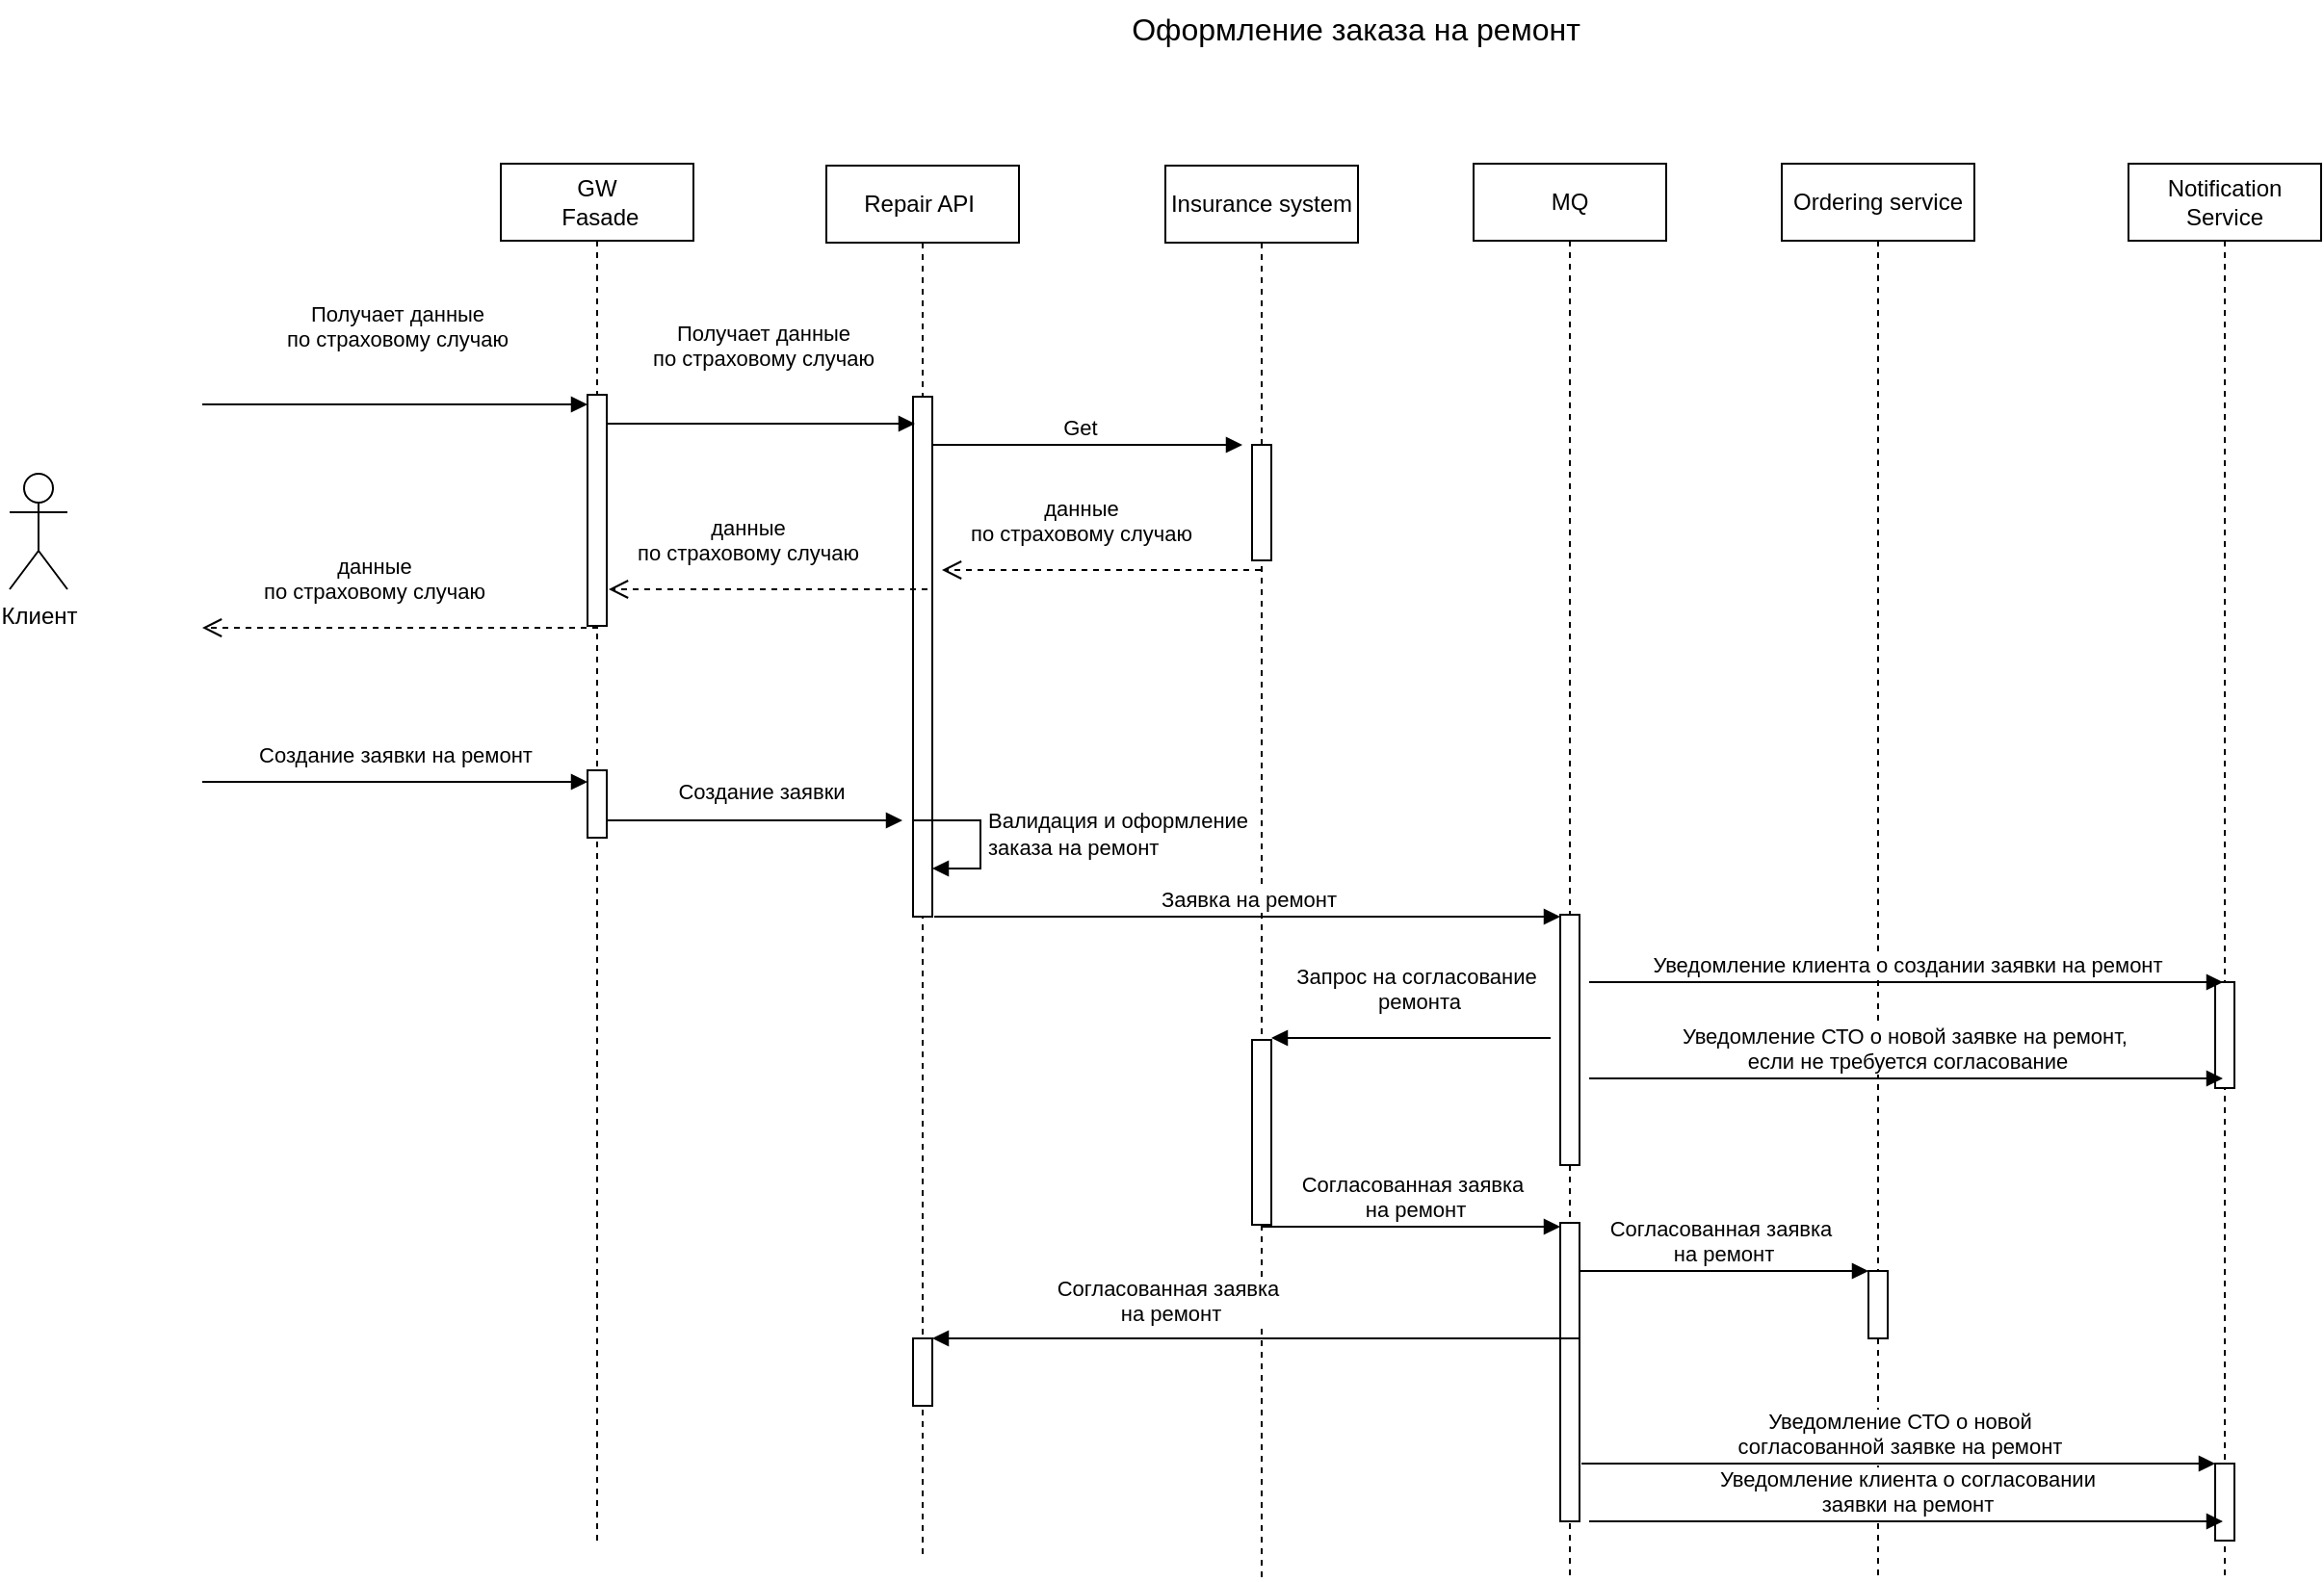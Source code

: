 <mxfile version="22.1.0" type="device">
  <diagram name="Страница 1" id="X1VuIBabu0pYYO-fKi_C">
    <mxGraphModel dx="1562" dy="782" grid="1" gridSize="10" guides="1" tooltips="1" connect="1" arrows="1" fold="1" page="1" pageScale="1" pageWidth="1169" pageHeight="827" math="0" shadow="0">
      <root>
        <mxCell id="0" />
        <mxCell id="1" parent="0" />
        <mxCell id="5kMvGPbXQQpG_FBIuWni-1" value="Insurance system" style="shape=umlLifeline;perimeter=lifelinePerimeter;whiteSpace=wrap;html=1;container=1;dropTarget=0;collapsible=0;recursiveResize=0;outlineConnect=0;portConstraint=eastwest;newEdgeStyle={&quot;edgeStyle&quot;:&quot;elbowEdgeStyle&quot;,&quot;elbow&quot;:&quot;vertical&quot;,&quot;curved&quot;:0,&quot;rounded&quot;:0};labelBackgroundColor=default;" parent="1" vertex="1">
          <mxGeometry x="620" y="86" width="100" height="734" as="geometry" />
        </mxCell>
        <mxCell id="LrFNyvx7Tn5cQzwZqslB-1" value="" style="html=1;points=[[0,0,0,0,5],[0,1,0,0,-5],[1,0,0,0,5],[1,1,0,0,-5]];perimeter=orthogonalPerimeter;outlineConnect=0;targetShapes=umlLifeline;portConstraint=eastwest;newEdgeStyle={&quot;curved&quot;:0,&quot;rounded&quot;:0};" parent="5kMvGPbXQQpG_FBIuWni-1" vertex="1">
          <mxGeometry x="45" y="145" width="10" height="60" as="geometry" />
        </mxCell>
        <mxCell id="USp_0REjnOt93tZvNbZ5-1" value="" style="html=1;points=[[0,0,0,0,5],[0,1,0,0,-5],[1,0,0,0,5],[1,1,0,0,-5]];perimeter=orthogonalPerimeter;outlineConnect=0;targetShapes=umlLifeline;portConstraint=eastwest;newEdgeStyle={&quot;curved&quot;:0,&quot;rounded&quot;:0};" vertex="1" parent="5kMvGPbXQQpG_FBIuWni-1">
          <mxGeometry x="45" y="454" width="10" height="96" as="geometry" />
        </mxCell>
        <mxCell id="5kMvGPbXQQpG_FBIuWni-3" value="MQ" style="shape=umlLifeline;perimeter=lifelinePerimeter;whiteSpace=wrap;html=1;container=1;dropTarget=0;collapsible=0;recursiveResize=0;outlineConnect=0;portConstraint=eastwest;newEdgeStyle={&quot;edgeStyle&quot;:&quot;elbowEdgeStyle&quot;,&quot;elbow&quot;:&quot;vertical&quot;,&quot;curved&quot;:0,&quot;rounded&quot;:0};" parent="1" vertex="1">
          <mxGeometry x="780" y="85" width="100" height="735" as="geometry" />
        </mxCell>
        <mxCell id="LrFNyvx7Tn5cQzwZqslB-6" value="" style="html=1;points=[[0,0,0,0,5],[0,1,0,0,-5],[1,0,0,0,5],[1,1,0,0,-5]];perimeter=orthogonalPerimeter;outlineConnect=0;targetShapes=umlLifeline;portConstraint=eastwest;newEdgeStyle={&quot;curved&quot;:0,&quot;rounded&quot;:0};" parent="5kMvGPbXQQpG_FBIuWni-3" vertex="1">
          <mxGeometry x="45" y="390" width="10" height="130" as="geometry" />
        </mxCell>
        <mxCell id="5kMvGPbXQQpG_FBIuWni-4" value="Notification Service" style="shape=umlLifeline;perimeter=lifelinePerimeter;whiteSpace=wrap;html=1;container=1;dropTarget=0;collapsible=0;recursiveResize=0;outlineConnect=0;portConstraint=eastwest;newEdgeStyle={&quot;edgeStyle&quot;:&quot;elbowEdgeStyle&quot;,&quot;elbow&quot;:&quot;vertical&quot;,&quot;curved&quot;:0,&quot;rounded&quot;:0};" parent="1" vertex="1">
          <mxGeometry x="1120" y="85" width="100" height="735" as="geometry" />
        </mxCell>
        <mxCell id="_3-TRgmvLad44blOpgIH-11" value="" style="html=1;points=[[0,0,0,0,5],[0,1,0,0,-5],[1,0,0,0,5],[1,1,0,0,-5]];perimeter=orthogonalPerimeter;outlineConnect=0;targetShapes=umlLifeline;portConstraint=eastwest;newEdgeStyle={&quot;curved&quot;:0,&quot;rounded&quot;:0};" parent="5kMvGPbXQQpG_FBIuWni-4" vertex="1">
          <mxGeometry x="45" y="425" width="10" height="55" as="geometry" />
        </mxCell>
        <mxCell id="5kMvGPbXQQpG_FBIuWni-11" value="Ordering service" style="shape=umlLifeline;perimeter=lifelinePerimeter;whiteSpace=wrap;html=1;container=1;dropTarget=0;collapsible=0;recursiveResize=0;outlineConnect=0;portConstraint=eastwest;newEdgeStyle={&quot;edgeStyle&quot;:&quot;elbowEdgeStyle&quot;,&quot;elbow&quot;:&quot;vertical&quot;,&quot;curved&quot;:0,&quot;rounded&quot;:0};" parent="1" vertex="1">
          <mxGeometry x="940" y="85" width="100" height="735" as="geometry" />
        </mxCell>
        <mxCell id="LrFNyvx7Tn5cQzwZqslB-4" value="" style="html=1;points=[[0,0,0,0,5],[0,1,0,0,-5],[1,0,0,0,5],[1,1,0,0,-5]];perimeter=orthogonalPerimeter;outlineConnect=0;targetShapes=umlLifeline;portConstraint=eastwest;newEdgeStyle={&quot;curved&quot;:0,&quot;rounded&quot;:0};" parent="5kMvGPbXQQpG_FBIuWni-11" vertex="1">
          <mxGeometry x="45" y="575" width="10" height="35" as="geometry" />
        </mxCell>
        <mxCell id="LrFNyvx7Tn5cQzwZqslB-2" value="Клиент" style="shape=umlActor;verticalLabelPosition=bottom;verticalAlign=top;html=1;" parent="1" vertex="1">
          <mxGeometry x="20" y="246" width="30" height="60" as="geometry" />
        </mxCell>
        <mxCell id="LrFNyvx7Tn5cQzwZqslB-3" value="Get&amp;nbsp;" style="html=1;verticalAlign=bottom;endArrow=block;curved=0;rounded=0;" parent="1" edge="1">
          <mxGeometry width="80" relative="1" as="geometry">
            <mxPoint x="493.5" y="231" as="sourcePoint" />
            <mxPoint x="660" y="231" as="targetPoint" />
          </mxGeometry>
        </mxCell>
        <mxCell id="LrFNyvx7Tn5cQzwZqslB-5" value="Создание заявки" style="html=1;verticalAlign=bottom;endArrow=block;curved=0;rounded=0;" parent="1" edge="1">
          <mxGeometry x="0.042" y="6" width="80" relative="1" as="geometry">
            <mxPoint x="330" y="426" as="sourcePoint" />
            <mxPoint x="483.5" y="426" as="targetPoint" />
            <mxPoint as="offset" />
          </mxGeometry>
        </mxCell>
        <mxCell id="LrFNyvx7Tn5cQzwZqslB-10" value="Repair API&amp;nbsp;" style="shape=umlLifeline;perimeter=lifelinePerimeter;whiteSpace=wrap;html=1;container=1;dropTarget=0;collapsible=0;recursiveResize=0;outlineConnect=0;portConstraint=eastwest;newEdgeStyle={&quot;curved&quot;:0,&quot;rounded&quot;:0};" parent="1" vertex="1">
          <mxGeometry x="444" y="86" width="100" height="724" as="geometry" />
        </mxCell>
        <mxCell id="UsgW71boSpDIxjrZu9mr-2" value="" style="html=1;points=[[0,0,0,0,5],[0,1,0,0,-5],[1,0,0,0,5],[1,1,0,0,-5]];perimeter=orthogonalPerimeter;outlineConnect=0;targetShapes=umlLifeline;portConstraint=eastwest;newEdgeStyle={&quot;curved&quot;:0,&quot;rounded&quot;:0};" parent="LrFNyvx7Tn5cQzwZqslB-10" vertex="1">
          <mxGeometry x="45" y="120" width="10" height="270" as="geometry" />
        </mxCell>
        <mxCell id="_3-TRgmvLad44blOpgIH-8" value="" style="html=1;points=[[0,0,0,0,5],[0,1,0,0,-5],[1,0,0,0,5],[1,1,0,0,-5]];perimeter=orthogonalPerimeter;outlineConnect=0;targetShapes=umlLifeline;portConstraint=eastwest;newEdgeStyle={&quot;curved&quot;:0,&quot;rounded&quot;:0};" parent="LrFNyvx7Tn5cQzwZqslB-10" vertex="1">
          <mxGeometry x="45" y="340" width="10" height="50" as="geometry" />
        </mxCell>
        <mxCell id="_3-TRgmvLad44blOpgIH-9" value="Валидация и оформление&amp;nbsp;&lt;br&gt;заказа на ремонт" style="html=1;align=left;spacingLeft=2;endArrow=block;rounded=0;edgeStyle=orthogonalEdgeStyle;curved=0;rounded=0;" parent="LrFNyvx7Tn5cQzwZqslB-10" target="_3-TRgmvLad44blOpgIH-8" edge="1">
          <mxGeometry relative="1" as="geometry">
            <mxPoint x="56" y="340" as="sourcePoint" />
            <Array as="points">
              <mxPoint x="50" y="340" />
              <mxPoint x="80" y="340" />
              <mxPoint x="80" y="390" />
            </Array>
          </mxGeometry>
        </mxCell>
        <mxCell id="LrFNyvx7Tn5cQzwZqslB-12" value="Получает данные &lt;br&gt;по страховому случаю" style="html=1;verticalAlign=bottom;endArrow=block;curved=0;rounded=0;entryX=0;entryY=0;entryDx=0;entryDy=5;entryPerimeter=0;" parent="1" target="_3-TRgmvLad44blOpgIH-4" edge="1">
          <mxGeometry x="0.008" y="25" width="80" relative="1" as="geometry">
            <mxPoint x="120" y="210" as="sourcePoint" />
            <mxPoint x="150" y="211" as="targetPoint" />
            <mxPoint as="offset" />
          </mxGeometry>
        </mxCell>
        <mxCell id="UsgW71boSpDIxjrZu9mr-48" value="данные&lt;br style=&quot;border-color: var(--border-color);&quot;&gt;по страховому случаю" style="html=1;verticalAlign=bottom;endArrow=open;dashed=1;endSize=8;curved=0;rounded=0;" parent="1" edge="1">
          <mxGeometry x="0.142" y="-10" relative="1" as="geometry">
            <mxPoint x="669.5" y="296" as="sourcePoint" />
            <mxPoint x="504" y="296" as="targetPoint" />
            <mxPoint x="1" as="offset" />
          </mxGeometry>
        </mxCell>
        <mxCell id="_3-TRgmvLad44blOpgIH-1" value="Оформление заказа на ремонт" style="text;html=1;strokeColor=none;fillColor=none;align=center;verticalAlign=middle;whiteSpace=wrap;rounded=0;fontSize=16;" parent="1" vertex="1">
          <mxGeometry x="314" width="810" height="30" as="geometry" />
        </mxCell>
        <mxCell id="_3-TRgmvLad44blOpgIH-2" value="Создание заявки на ремонт" style="html=1;verticalAlign=bottom;endArrow=block;curved=0;rounded=0;" parent="1" edge="1">
          <mxGeometry y="5" width="80" relative="1" as="geometry">
            <mxPoint x="120" y="406" as="sourcePoint" />
            <mxPoint x="320" y="406" as="targetPoint" />
            <mxPoint as="offset" />
          </mxGeometry>
        </mxCell>
        <mxCell id="_3-TRgmvLad44blOpgIH-3" value="GW&lt;br&gt;&amp;nbsp;Fasade" style="shape=umlLifeline;perimeter=lifelinePerimeter;whiteSpace=wrap;html=1;container=1;dropTarget=0;collapsible=0;recursiveResize=0;outlineConnect=0;portConstraint=eastwest;newEdgeStyle={&quot;curved&quot;:0,&quot;rounded&quot;:0};" parent="1" vertex="1">
          <mxGeometry x="275" y="85" width="100" height="715" as="geometry" />
        </mxCell>
        <mxCell id="_3-TRgmvLad44blOpgIH-4" value="" style="html=1;points=[[0,0,0,0,5],[0,1,0,0,-5],[1,0,0,0,5],[1,1,0,0,-5]];perimeter=orthogonalPerimeter;outlineConnect=0;targetShapes=umlLifeline;portConstraint=eastwest;newEdgeStyle={&quot;curved&quot;:0,&quot;rounded&quot;:0};" parent="_3-TRgmvLad44blOpgIH-3" vertex="1">
          <mxGeometry x="45" y="120" width="10" height="120" as="geometry" />
        </mxCell>
        <mxCell id="USp_0REjnOt93tZvNbZ5-5" value="" style="html=1;points=[[0,0,0,0,5],[0,1,0,0,-5],[1,0,0,0,5],[1,1,0,0,-5]];perimeter=orthogonalPerimeter;outlineConnect=0;targetShapes=umlLifeline;portConstraint=eastwest;newEdgeStyle={&quot;curved&quot;:0,&quot;rounded&quot;:0};" vertex="1" parent="_3-TRgmvLad44blOpgIH-3">
          <mxGeometry x="45" y="315" width="10" height="35" as="geometry" />
        </mxCell>
        <mxCell id="_3-TRgmvLad44blOpgIH-5" value="Получает данные &lt;br&gt;по страховому случаю" style="html=1;verticalAlign=bottom;endArrow=block;curved=0;rounded=0;entryX=0;entryY=0;entryDx=0;entryDy=5;entryPerimeter=0;" parent="1" edge="1">
          <mxGeometry x="0.008" y="25" width="80" relative="1" as="geometry">
            <mxPoint x="330" y="220" as="sourcePoint" />
            <mxPoint x="490" y="220" as="targetPoint" />
            <mxPoint as="offset" />
          </mxGeometry>
        </mxCell>
        <mxCell id="_3-TRgmvLad44blOpgIH-6" value="данные&lt;br style=&quot;border-color: var(--border-color);&quot;&gt;по страховому случаю" style="html=1;verticalAlign=bottom;endArrow=open;dashed=1;endSize=8;curved=0;rounded=0;" parent="1" edge="1">
          <mxGeometry x="0.142" y="-10" relative="1" as="geometry">
            <mxPoint x="496.5" y="306" as="sourcePoint" />
            <mxPoint x="331" y="306" as="targetPoint" />
            <mxPoint x="1" as="offset" />
          </mxGeometry>
        </mxCell>
        <mxCell id="_3-TRgmvLad44blOpgIH-7" value="данные&lt;br style=&quot;border-color: var(--border-color);&quot;&gt;по страховому случаю" style="html=1;verticalAlign=bottom;endArrow=open;dashed=1;endSize=8;curved=0;rounded=0;" parent="1" edge="1">
          <mxGeometry x="0.142" y="-10" relative="1" as="geometry">
            <mxPoint x="325.5" y="326" as="sourcePoint" />
            <mxPoint x="120" y="326" as="targetPoint" />
            <mxPoint x="1" as="offset" />
          </mxGeometry>
        </mxCell>
        <mxCell id="_3-TRgmvLad44blOpgIH-10" value="Заявка на ремонт" style="html=1;verticalAlign=bottom;endArrow=block;curved=0;rounded=0;" parent="1" target="LrFNyvx7Tn5cQzwZqslB-6" edge="1">
          <mxGeometry width="80" relative="1" as="geometry">
            <mxPoint x="500" y="476" as="sourcePoint" />
            <mxPoint x="653.5" y="476" as="targetPoint" />
          </mxGeometry>
        </mxCell>
        <mxCell id="_3-TRgmvLad44blOpgIH-12" value="Согласованная заявка&lt;br style=&quot;border-color: var(--border-color);&quot;&gt;&amp;nbsp;на ремонт" style="html=1;verticalAlign=bottom;endArrow=block;curved=0;rounded=0;" parent="1" source="5kMvGPbXQQpG_FBIuWni-3" target="LrFNyvx7Tn5cQzwZqslB-4" edge="1">
          <mxGeometry x="0.003" width="80" relative="1" as="geometry">
            <mxPoint x="880" y="506" as="sourcePoint" />
            <mxPoint x="1249" y="506" as="targetPoint" />
            <mxPoint as="offset" />
          </mxGeometry>
        </mxCell>
        <mxCell id="_3-TRgmvLad44blOpgIH-13" value="Уведомление клиента о создании заявки на ремонт" style="html=1;verticalAlign=bottom;endArrow=block;curved=0;rounded=0;" parent="1" edge="1">
          <mxGeometry width="80" relative="1" as="geometry">
            <mxPoint x="840" y="510" as="sourcePoint" />
            <mxPoint x="1169" y="510" as="targetPoint" />
          </mxGeometry>
        </mxCell>
        <mxCell id="USp_0REjnOt93tZvNbZ5-2" value="Запрос на согласование&lt;br&gt;&amp;nbsp;ремонта" style="html=1;verticalAlign=bottom;endArrow=block;curved=0;rounded=0;" edge="1" parent="1">
          <mxGeometry x="0.362" y="-10" width="80" relative="1" as="geometry">
            <mxPoint x="730" y="539" as="sourcePoint" />
            <mxPoint x="675" y="539" as="targetPoint" />
            <Array as="points">
              <mxPoint x="760" y="539" />
              <mxPoint x="820" y="539" />
            </Array>
            <mxPoint as="offset" />
          </mxGeometry>
        </mxCell>
        <mxCell id="USp_0REjnOt93tZvNbZ5-3" value="" style="html=1;points=[[0,0,0,0,5],[0,1,0,0,-5],[1,0,0,0,5],[1,1,0,0,-5]];perimeter=orthogonalPerimeter;outlineConnect=0;targetShapes=umlLifeline;portConstraint=eastwest;newEdgeStyle={&quot;curved&quot;:0,&quot;rounded&quot;:0};" vertex="1" parent="1">
          <mxGeometry x="825" y="635" width="10" height="155" as="geometry" />
        </mxCell>
        <mxCell id="USp_0REjnOt93tZvNbZ5-4" value="Согласованная заявка&lt;br&gt;&amp;nbsp;на ремонт" style="html=1;verticalAlign=bottom;endArrow=block;curved=0;rounded=0;" edge="1" parent="1">
          <mxGeometry width="80" relative="1" as="geometry">
            <mxPoint x="670" y="637" as="sourcePoint" />
            <mxPoint x="825" y="637" as="targetPoint" />
          </mxGeometry>
        </mxCell>
        <mxCell id="USp_0REjnOt93tZvNbZ5-6" value="" style="html=1;points=[[0,0,0,0,5],[0,1,0,0,-5],[1,0,0,0,5],[1,1,0,0,-5]];perimeter=orthogonalPerimeter;outlineConnect=0;targetShapes=umlLifeline;portConstraint=eastwest;newEdgeStyle={&quot;curved&quot;:0,&quot;rounded&quot;:0};" vertex="1" parent="1">
          <mxGeometry x="1165" y="760" width="10" height="40" as="geometry" />
        </mxCell>
        <mxCell id="USp_0REjnOt93tZvNbZ5-8" value="Согласованная заявка&lt;br style=&quot;border-color: var(--border-color);&quot;&gt;&amp;nbsp;на ремонт" style="html=1;verticalAlign=bottom;endArrow=block;curved=0;rounded=0;" edge="1" parent="1" source="USp_0REjnOt93tZvNbZ5-7" target="LrFNyvx7Tn5cQzwZqslB-10">
          <mxGeometry x="NaN" y="129" width="80" relative="1" as="geometry">
            <mxPoint x="745" y="695" as="sourcePoint" />
            <mxPoint x="690" y="695" as="targetPoint" />
            <Array as="points" />
            <mxPoint x="127" y="-22" as="offset" />
          </mxGeometry>
        </mxCell>
        <mxCell id="USp_0REjnOt93tZvNbZ5-10" value="" style="html=1;verticalAlign=bottom;endArrow=block;curved=0;rounded=0;" edge="1" parent="1" target="USp_0REjnOt93tZvNbZ5-7">
          <mxGeometry x="0.362" y="-10" width="80" relative="1" as="geometry">
            <mxPoint x="745" y="695" as="sourcePoint" />
            <mxPoint x="494" y="695" as="targetPoint" />
            <Array as="points">
              <mxPoint x="775" y="695" />
              <mxPoint x="835" y="695" />
            </Array>
            <mxPoint as="offset" />
          </mxGeometry>
        </mxCell>
        <mxCell id="USp_0REjnOt93tZvNbZ5-7" value="" style="html=1;points=[[0,0,0,0,5],[0,1,0,0,-5],[1,0,0,0,5],[1,1,0,0,-5]];perimeter=orthogonalPerimeter;outlineConnect=0;targetShapes=umlLifeline;portConstraint=eastwest;newEdgeStyle={&quot;curved&quot;:0,&quot;rounded&quot;:0};" vertex="1" parent="1">
          <mxGeometry x="489" y="695" width="10" height="35" as="geometry" />
        </mxCell>
        <mxCell id="USp_0REjnOt93tZvNbZ5-11" value="Уведомление СТО о новой &lt;br&gt;согласованной заявке на ремонт" style="html=1;verticalAlign=bottom;endArrow=block;curved=0;rounded=0;" edge="1" parent="1">
          <mxGeometry x="0.003" width="80" relative="1" as="geometry">
            <mxPoint x="836" y="760" as="sourcePoint" />
            <mxPoint x="1165" y="760" as="targetPoint" />
            <mxPoint as="offset" />
          </mxGeometry>
        </mxCell>
        <mxCell id="USp_0REjnOt93tZvNbZ5-12" value="Уведомление СТО о новой заявке на ремонт,&amp;nbsp;&lt;br&gt;если не требуется согласование" style="html=1;verticalAlign=bottom;endArrow=block;curved=0;rounded=0;" edge="1" parent="1">
          <mxGeometry width="80" relative="1" as="geometry">
            <mxPoint x="840" y="560" as="sourcePoint" />
            <mxPoint x="1169" y="560" as="targetPoint" />
          </mxGeometry>
        </mxCell>
        <mxCell id="USp_0REjnOt93tZvNbZ5-13" value="Уведомление клиента о согласовании&lt;br&gt;заявки на ремонт" style="html=1;verticalAlign=bottom;endArrow=block;curved=0;rounded=0;" edge="1" parent="1">
          <mxGeometry x="0.003" width="80" relative="1" as="geometry">
            <mxPoint x="840" y="790" as="sourcePoint" />
            <mxPoint x="1169" y="790" as="targetPoint" />
            <mxPoint as="offset" />
          </mxGeometry>
        </mxCell>
      </root>
    </mxGraphModel>
  </diagram>
</mxfile>
